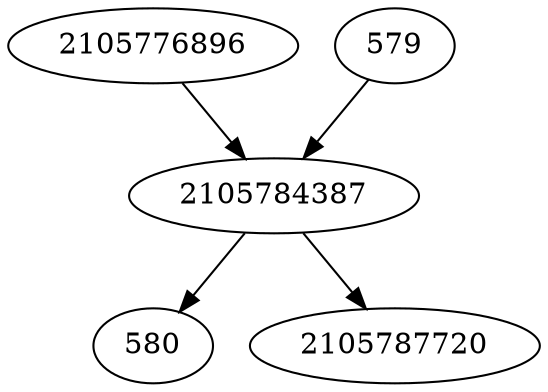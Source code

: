 strict digraph  {
2105776896;
2105784387;
579;
580;
2105787720;
2105776896 -> 2105784387;
2105784387 -> 580;
2105784387 -> 2105787720;
579 -> 2105784387;
}
